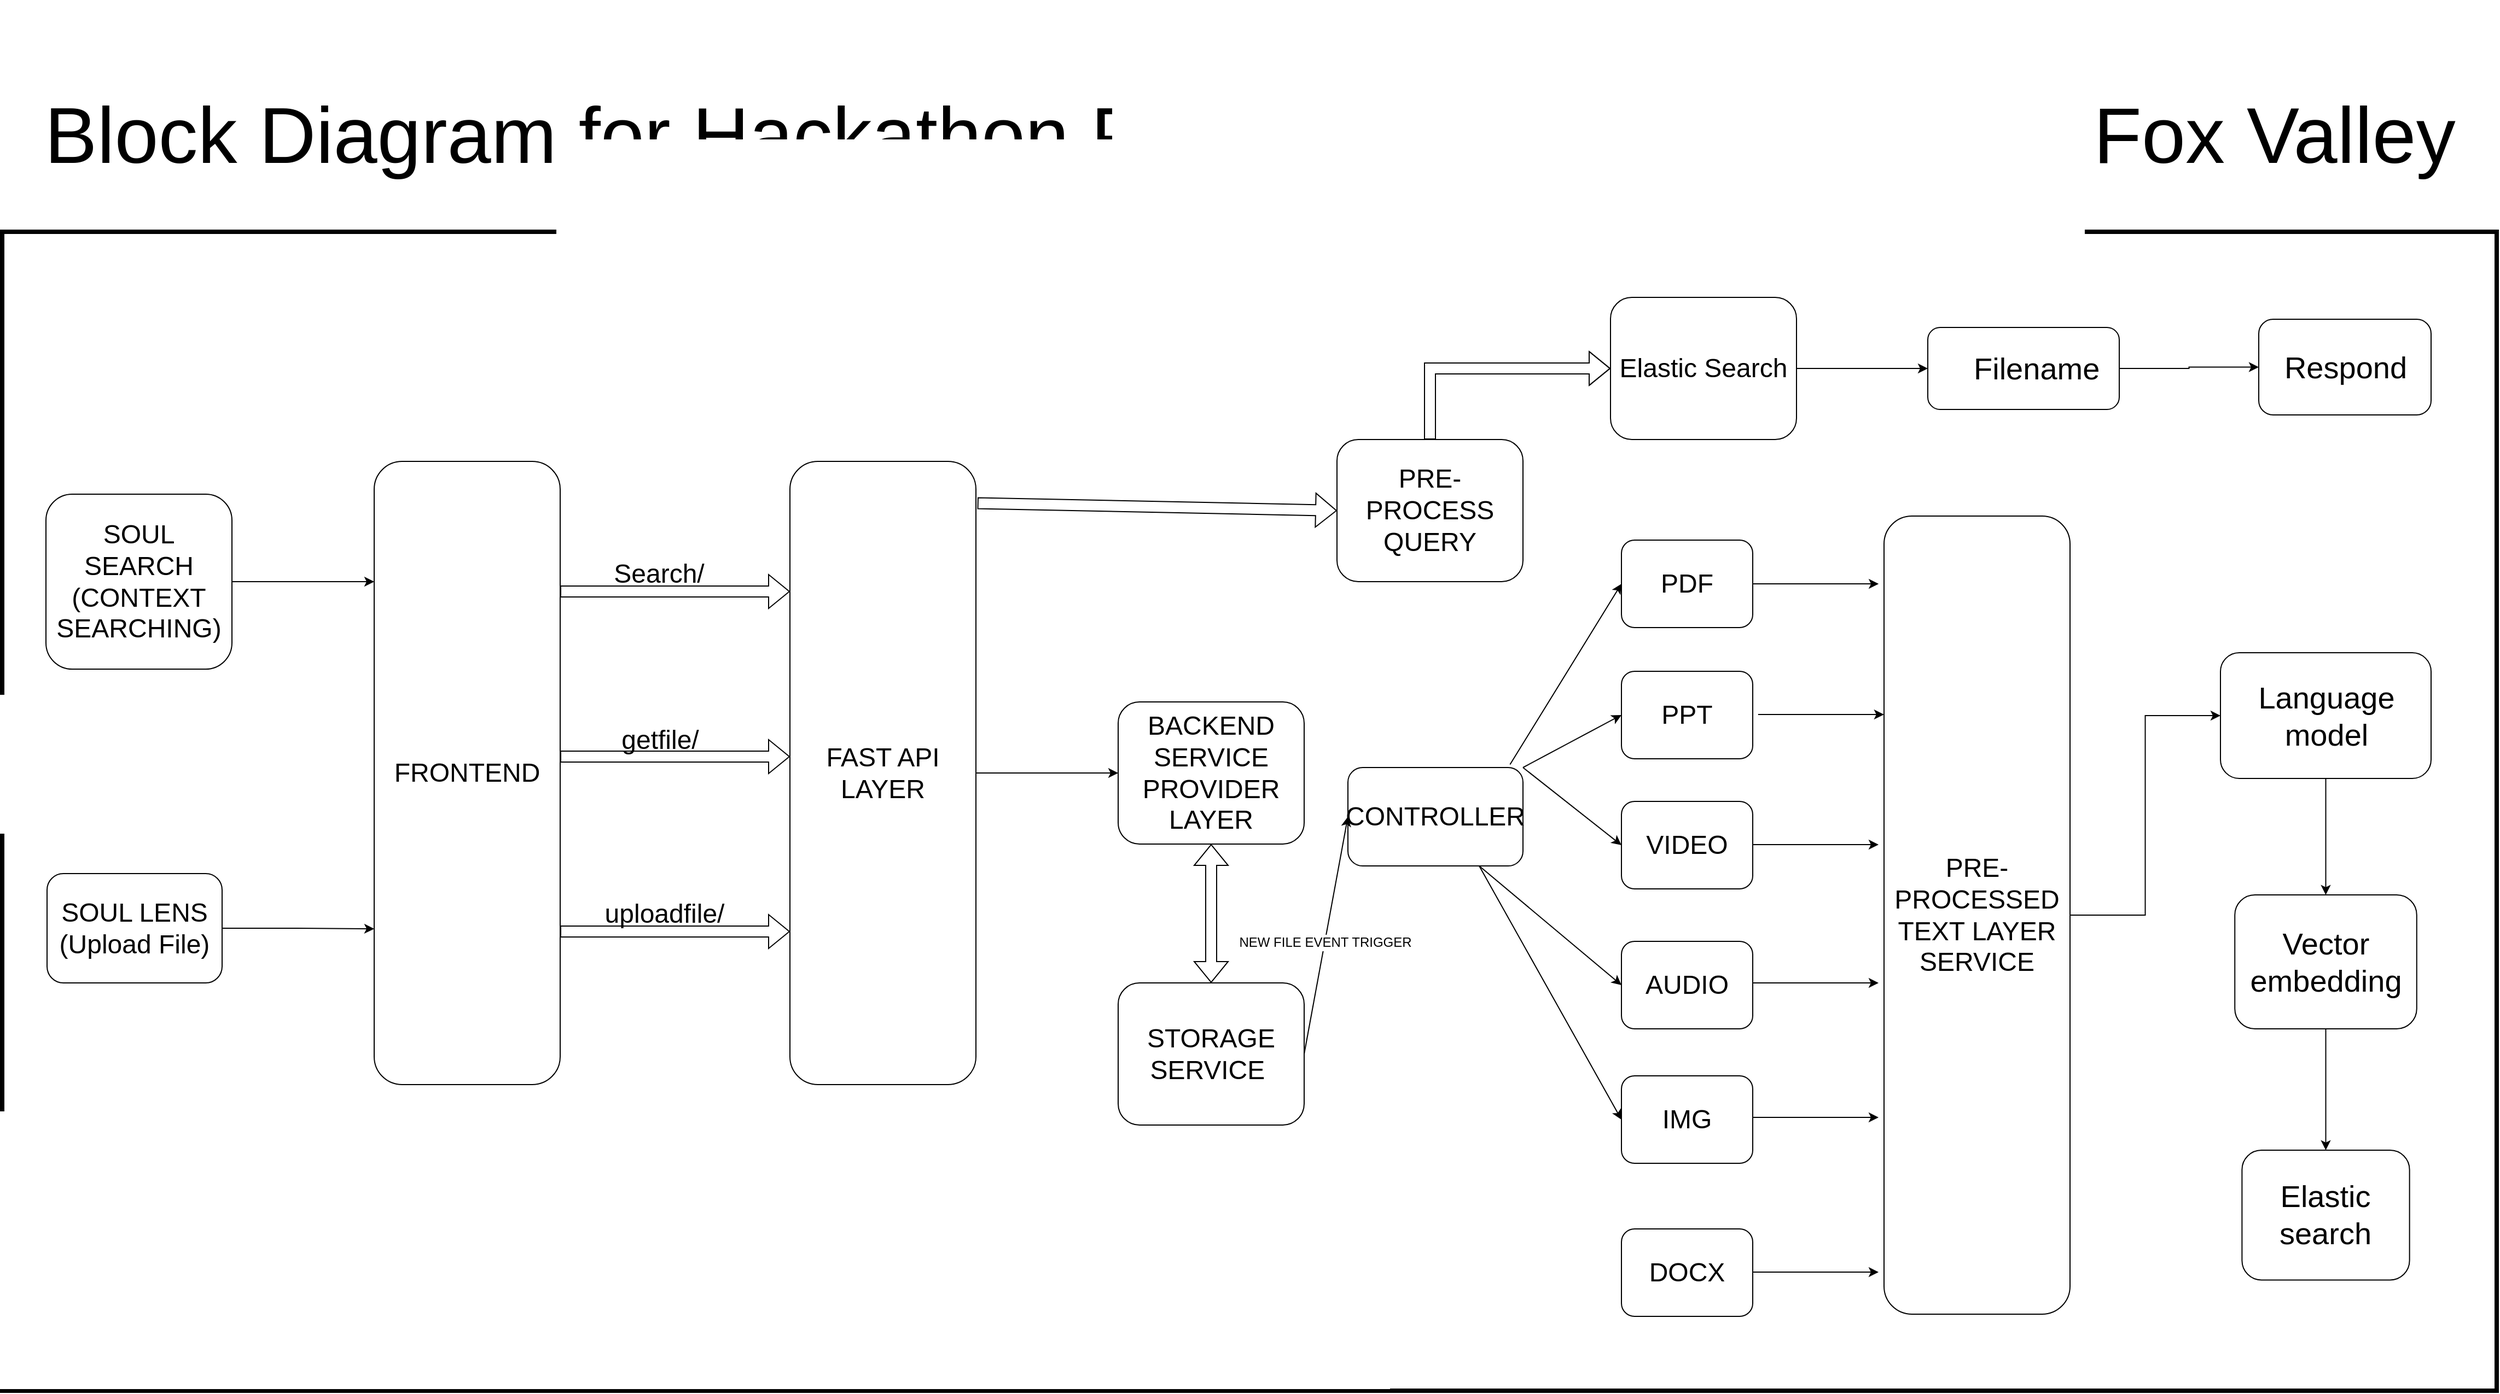 <mxfile version="22.0.4" type="github">
  <diagram id="C5RBs43oDa-KdzZeNtuy" name="Page-1">
    <mxGraphModel dx="4522" dy="2781" grid="1" gridSize="10" guides="1" tooltips="1" connect="1" arrows="1" fold="1" page="1" pageScale="1" pageWidth="827" pageHeight="1169" math="0" shadow="0">
      <root>
        <mxCell id="WIyWlLk6GJQsqaUBKTNV-0" />
        <mxCell id="WIyWlLk6GJQsqaUBKTNV-1" parent="WIyWlLk6GJQsqaUBKTNV-0" />
        <mxCell id="n_4jIyUV8x4lz0zzY2AS-61" value="" style="rounded=0;whiteSpace=wrap;html=1;labelBackgroundColor=none;fillColor=none;strokeWidth=4;" vertex="1" parent="WIyWlLk6GJQsqaUBKTNV-1">
          <mxGeometry x="-1140" y="-120" width="2280" height="1060" as="geometry" />
        </mxCell>
        <mxCell id="WIyWlLk6GJQsqaUBKTNV-3" value="&lt;font style=&quot;font-size: 24px;&quot;&gt;FRONTEND&lt;/font&gt;" style="rounded=1;whiteSpace=wrap;html=1;fontSize=12;glass=0;strokeWidth=1;shadow=0;" parent="WIyWlLk6GJQsqaUBKTNV-1" vertex="1">
          <mxGeometry x="-800" y="90" width="170" height="570" as="geometry" />
        </mxCell>
        <mxCell id="n_4jIyUV8x4lz0zzY2AS-1" value="&lt;font style=&quot;font-size: 24px;&quot;&gt;SOUL SEARCH&lt;br&gt;(CONTEXT SEARCHING)&lt;/font&gt;" style="rounded=1;whiteSpace=wrap;html=1;fontSize=12;glass=0;strokeWidth=1;shadow=0;" vertex="1" parent="WIyWlLk6GJQsqaUBKTNV-1">
          <mxGeometry x="-1100" y="120" width="170" height="160" as="geometry" />
        </mxCell>
        <mxCell id="n_4jIyUV8x4lz0zzY2AS-7" style="edgeStyle=orthogonalEdgeStyle;rounded=0;orthogonalLoop=1;jettySize=auto;html=1;entryX=0;entryY=0.75;entryDx=0;entryDy=0;" edge="1" parent="WIyWlLk6GJQsqaUBKTNV-1" source="n_4jIyUV8x4lz0zzY2AS-2" target="WIyWlLk6GJQsqaUBKTNV-3">
          <mxGeometry relative="1" as="geometry" />
        </mxCell>
        <mxCell id="n_4jIyUV8x4lz0zzY2AS-2" value="&lt;font style=&quot;font-size: 24px;&quot;&gt;SOUL LENS&lt;br&gt;(Upload File)&lt;/font&gt;" style="rounded=1;whiteSpace=wrap;html=1;fontSize=12;glass=0;strokeWidth=1;shadow=0;" vertex="1" parent="WIyWlLk6GJQsqaUBKTNV-1">
          <mxGeometry x="-1099" y="467" width="160" height="100" as="geometry" />
        </mxCell>
        <mxCell id="n_4jIyUV8x4lz0zzY2AS-5" style="edgeStyle=orthogonalEdgeStyle;rounded=0;orthogonalLoop=1;jettySize=auto;html=1;entryX=0;entryY=0.193;entryDx=0;entryDy=0;entryPerimeter=0;" edge="1" parent="WIyWlLk6GJQsqaUBKTNV-1" source="n_4jIyUV8x4lz0zzY2AS-1" target="WIyWlLk6GJQsqaUBKTNV-3">
          <mxGeometry relative="1" as="geometry" />
        </mxCell>
        <mxCell id="n_4jIyUV8x4lz0zzY2AS-16" style="edgeStyle=orthogonalEdgeStyle;rounded=0;orthogonalLoop=1;jettySize=auto;html=1;" edge="1" parent="WIyWlLk6GJQsqaUBKTNV-1" source="n_4jIyUV8x4lz0zzY2AS-8" target="n_4jIyUV8x4lz0zzY2AS-15">
          <mxGeometry relative="1" as="geometry" />
        </mxCell>
        <mxCell id="n_4jIyUV8x4lz0zzY2AS-8" value="&lt;font style=&quot;font-size: 24px;&quot;&gt;FAST API LAYER&lt;/font&gt;" style="rounded=1;whiteSpace=wrap;html=1;fontSize=12;glass=0;strokeWidth=1;shadow=0;" vertex="1" parent="WIyWlLk6GJQsqaUBKTNV-1">
          <mxGeometry x="-420" y="90" width="170" height="570" as="geometry" />
        </mxCell>
        <mxCell id="n_4jIyUV8x4lz0zzY2AS-9" value="" style="shape=flexArrow;endArrow=classic;html=1;rounded=0;exitX=1;exitY=0.25;exitDx=0;exitDy=0;entryX=0;entryY=0.25;entryDx=0;entryDy=0;" edge="1" parent="WIyWlLk6GJQsqaUBKTNV-1">
          <mxGeometry width="50" height="50" relative="1" as="geometry">
            <mxPoint x="-630" y="209" as="sourcePoint" />
            <mxPoint x="-420" y="209" as="targetPoint" />
          </mxGeometry>
        </mxCell>
        <mxCell id="n_4jIyUV8x4lz0zzY2AS-10" value="" style="shape=flexArrow;endArrow=classic;html=1;rounded=0;exitX=1;exitY=0.25;exitDx=0;exitDy=0;entryX=0;entryY=0.25;entryDx=0;entryDy=0;" edge="1" parent="WIyWlLk6GJQsqaUBKTNV-1">
          <mxGeometry width="50" height="50" relative="1" as="geometry">
            <mxPoint x="-630" y="360" as="sourcePoint" />
            <mxPoint x="-420" y="360" as="targetPoint" />
          </mxGeometry>
        </mxCell>
        <mxCell id="n_4jIyUV8x4lz0zzY2AS-11" value="" style="shape=flexArrow;endArrow=classic;html=1;rounded=0;exitX=1;exitY=0.25;exitDx=0;exitDy=0;entryX=0;entryY=0.25;entryDx=0;entryDy=0;" edge="1" parent="WIyWlLk6GJQsqaUBKTNV-1">
          <mxGeometry width="50" height="50" relative="1" as="geometry">
            <mxPoint x="-630" y="520" as="sourcePoint" />
            <mxPoint x="-420" y="520" as="targetPoint" />
          </mxGeometry>
        </mxCell>
        <mxCell id="n_4jIyUV8x4lz0zzY2AS-12" value="&lt;font style=&quot;font-size: 24px;&quot;&gt;Search/&lt;/font&gt;" style="text;html=1;align=center;verticalAlign=middle;resizable=0;points=[];autosize=1;strokeColor=none;fillColor=none;" vertex="1" parent="WIyWlLk6GJQsqaUBKTNV-1">
          <mxGeometry x="-595" y="173" width="110" height="40" as="geometry" />
        </mxCell>
        <mxCell id="n_4jIyUV8x4lz0zzY2AS-13" value="&lt;font style=&quot;font-size: 24px;&quot;&gt;getfile/&lt;/font&gt;" style="text;html=1;align=center;verticalAlign=middle;resizable=0;points=[];autosize=1;strokeColor=none;fillColor=none;" vertex="1" parent="WIyWlLk6GJQsqaUBKTNV-1">
          <mxGeometry x="-584" y="325" width="90" height="40" as="geometry" />
        </mxCell>
        <mxCell id="n_4jIyUV8x4lz0zzY2AS-14" value="&lt;font style=&quot;font-size: 24px;&quot;&gt;uploadfile/&lt;/font&gt;" style="text;html=1;align=center;verticalAlign=middle;resizable=0;points=[];autosize=1;strokeColor=none;fillColor=none;" vertex="1" parent="WIyWlLk6GJQsqaUBKTNV-1">
          <mxGeometry x="-600" y="484" width="130" height="40" as="geometry" />
        </mxCell>
        <mxCell id="n_4jIyUV8x4lz0zzY2AS-15" value="&lt;font style=&quot;font-size: 24px;&quot;&gt;BACKEND SERVICE PROVIDER LAYER&lt;/font&gt;" style="rounded=1;whiteSpace=wrap;html=1;fontSize=12;glass=0;strokeWidth=1;shadow=0;" vertex="1" parent="WIyWlLk6GJQsqaUBKTNV-1">
          <mxGeometry x="-120" y="310" width="170" height="130" as="geometry" />
        </mxCell>
        <mxCell id="n_4jIyUV8x4lz0zzY2AS-17" value="&lt;font style=&quot;font-size: 24px;&quot;&gt;STORAGE SERVICE&amp;nbsp;&lt;/font&gt;" style="rounded=1;whiteSpace=wrap;html=1;fontSize=12;glass=0;strokeWidth=1;shadow=0;" vertex="1" parent="WIyWlLk6GJQsqaUBKTNV-1">
          <mxGeometry x="-120" y="567" width="170" height="130" as="geometry" />
        </mxCell>
        <mxCell id="n_4jIyUV8x4lz0zzY2AS-18" value="&lt;font style=&quot;font-size: 24px;&quot;&gt;PRE-PROCESS QUERY&lt;/font&gt;" style="rounded=1;whiteSpace=wrap;html=1;fontSize=12;glass=0;strokeWidth=1;shadow=0;" vertex="1" parent="WIyWlLk6GJQsqaUBKTNV-1">
          <mxGeometry x="80" y="70" width="170" height="130" as="geometry" />
        </mxCell>
        <mxCell id="n_4jIyUV8x4lz0zzY2AS-19" value="&lt;font style=&quot;font-size: 24px;&quot;&gt;CONTROLLER&lt;/font&gt;" style="rounded=1;whiteSpace=wrap;html=1;fontSize=12;glass=0;strokeWidth=1;shadow=0;" vertex="1" parent="WIyWlLk6GJQsqaUBKTNV-1">
          <mxGeometry x="90" y="370" width="160" height="90" as="geometry" />
        </mxCell>
        <mxCell id="n_4jIyUV8x4lz0zzY2AS-54" value="" style="edgeStyle=orthogonalEdgeStyle;rounded=0;orthogonalLoop=1;jettySize=auto;html=1;" edge="1" parent="WIyWlLk6GJQsqaUBKTNV-1" source="n_4jIyUV8x4lz0zzY2AS-20" target="n_4jIyUV8x4lz0zzY2AS-53">
          <mxGeometry relative="1" as="geometry" />
        </mxCell>
        <mxCell id="n_4jIyUV8x4lz0zzY2AS-20" value="&lt;font style=&quot;font-size: 24px;&quot;&gt;PRE-PROCESSED TEXT LAYER SERVICE&lt;/font&gt;" style="rounded=1;whiteSpace=wrap;html=1;fontSize=12;glass=0;strokeWidth=1;shadow=0;" vertex="1" parent="WIyWlLk6GJQsqaUBKTNV-1">
          <mxGeometry x="580" y="140" width="170" height="730" as="geometry" />
        </mxCell>
        <mxCell id="n_4jIyUV8x4lz0zzY2AS-21" value="" style="shape=flexArrow;endArrow=classic;startArrow=classic;html=1;rounded=0;exitX=0.5;exitY=0;exitDx=0;exitDy=0;entryX=0.5;entryY=1;entryDx=0;entryDy=0;" edge="1" parent="WIyWlLk6GJQsqaUBKTNV-1" source="n_4jIyUV8x4lz0zzY2AS-17" target="n_4jIyUV8x4lz0zzY2AS-15">
          <mxGeometry width="100" height="100" relative="1" as="geometry">
            <mxPoint x="30" y="420" as="sourcePoint" />
            <mxPoint x="130" y="320" as="targetPoint" />
          </mxGeometry>
        </mxCell>
        <mxCell id="n_4jIyUV8x4lz0zzY2AS-22" value="" style="endArrow=classic;html=1;rounded=0;exitX=1;exitY=0.5;exitDx=0;exitDy=0;entryX=0;entryY=0.5;entryDx=0;entryDy=0;" edge="1" parent="WIyWlLk6GJQsqaUBKTNV-1" source="n_4jIyUV8x4lz0zzY2AS-17" target="n_4jIyUV8x4lz0zzY2AS-19">
          <mxGeometry width="50" height="50" relative="1" as="geometry">
            <mxPoint x="60" y="400" as="sourcePoint" />
            <mxPoint x="110" y="350" as="targetPoint" />
          </mxGeometry>
        </mxCell>
        <mxCell id="n_4jIyUV8x4lz0zzY2AS-23" value="&lt;font style=&quot;font-size: 12px;&quot;&gt;NEW FILE EVENT TRIGGER&lt;/font&gt;" style="edgeLabel;html=1;align=center;verticalAlign=middle;resizable=0;points=[];" vertex="1" connectable="0" parent="n_4jIyUV8x4lz0zzY2AS-22">
          <mxGeometry x="0.027" y="4" relative="1" as="geometry">
            <mxPoint x="2" y="10" as="offset" />
          </mxGeometry>
        </mxCell>
        <mxCell id="n_4jIyUV8x4lz0zzY2AS-24" style="edgeStyle=orthogonalEdgeStyle;rounded=0;orthogonalLoop=1;jettySize=auto;html=1;exitX=0.5;exitY=1;exitDx=0;exitDy=0;" edge="1" parent="WIyWlLk6GJQsqaUBKTNV-1" source="n_4jIyUV8x4lz0zzY2AS-19" target="n_4jIyUV8x4lz0zzY2AS-19">
          <mxGeometry relative="1" as="geometry" />
        </mxCell>
        <mxCell id="n_4jIyUV8x4lz0zzY2AS-25" value="&lt;font style=&quot;font-size: 24px;&quot;&gt;PDF&lt;/font&gt;" style="rounded=1;whiteSpace=wrap;html=1;fontSize=12;glass=0;strokeWidth=1;shadow=0;" vertex="1" parent="WIyWlLk6GJQsqaUBKTNV-1">
          <mxGeometry x="340" y="162" width="120" height="80" as="geometry" />
        </mxCell>
        <mxCell id="n_4jIyUV8x4lz0zzY2AS-26" value="&lt;font style=&quot;font-size: 24px;&quot;&gt;PPT&lt;/font&gt;" style="rounded=1;whiteSpace=wrap;html=1;fontSize=12;glass=0;strokeWidth=1;shadow=0;" vertex="1" parent="WIyWlLk6GJQsqaUBKTNV-1">
          <mxGeometry x="340" y="282" width="120" height="80" as="geometry" />
        </mxCell>
        <mxCell id="n_4jIyUV8x4lz0zzY2AS-27" value="&lt;font style=&quot;font-size: 24px;&quot;&gt;VIDEO&lt;/font&gt;" style="rounded=1;whiteSpace=wrap;html=1;fontSize=12;glass=0;strokeWidth=1;shadow=0;" vertex="1" parent="WIyWlLk6GJQsqaUBKTNV-1">
          <mxGeometry x="340" y="401" width="120" height="80" as="geometry" />
        </mxCell>
        <mxCell id="n_4jIyUV8x4lz0zzY2AS-28" value="&lt;font style=&quot;font-size: 24px;&quot;&gt;AUDIO&lt;/font&gt;" style="rounded=1;whiteSpace=wrap;html=1;fontSize=12;glass=0;strokeWidth=1;shadow=0;" vertex="1" parent="WIyWlLk6GJQsqaUBKTNV-1">
          <mxGeometry x="340" y="529" width="120" height="80" as="geometry" />
        </mxCell>
        <mxCell id="n_4jIyUV8x4lz0zzY2AS-29" value="&lt;font style=&quot;font-size: 24px;&quot;&gt;IMG&lt;/font&gt;" style="rounded=1;whiteSpace=wrap;html=1;fontSize=12;glass=0;strokeWidth=1;shadow=0;" vertex="1" parent="WIyWlLk6GJQsqaUBKTNV-1">
          <mxGeometry x="340" y="652" width="120" height="80" as="geometry" />
        </mxCell>
        <mxCell id="n_4jIyUV8x4lz0zzY2AS-30" value="&lt;font style=&quot;font-size: 24px;&quot;&gt;DOCX&lt;/font&gt;" style="rounded=1;whiteSpace=wrap;html=1;fontSize=12;glass=0;strokeWidth=1;shadow=0;" vertex="1" parent="WIyWlLk6GJQsqaUBKTNV-1">
          <mxGeometry x="340" y="792" width="120" height="80" as="geometry" />
        </mxCell>
        <mxCell id="n_4jIyUV8x4lz0zzY2AS-31" value="" style="endArrow=classic;html=1;rounded=0;entryX=-0.029;entryY=0.085;entryDx=0;entryDy=0;entryPerimeter=0;exitX=1;exitY=0.5;exitDx=0;exitDy=0;" edge="1" parent="WIyWlLk6GJQsqaUBKTNV-1" source="n_4jIyUV8x4lz0zzY2AS-25" target="n_4jIyUV8x4lz0zzY2AS-20">
          <mxGeometry width="50" height="50" relative="1" as="geometry">
            <mxPoint x="60" y="590" as="sourcePoint" />
            <mxPoint x="110" y="540" as="targetPoint" />
          </mxGeometry>
        </mxCell>
        <mxCell id="n_4jIyUV8x4lz0zzY2AS-32" value="" style="endArrow=classic;html=1;rounded=0;entryX=-0.029;entryY=0.085;entryDx=0;entryDy=0;entryPerimeter=0;exitX=1;exitY=0.5;exitDx=0;exitDy=0;" edge="1" parent="WIyWlLk6GJQsqaUBKTNV-1">
          <mxGeometry width="50" height="50" relative="1" as="geometry">
            <mxPoint x="464.93" y="321.5" as="sourcePoint" />
            <mxPoint x="579.93" y="321.5" as="targetPoint" />
          </mxGeometry>
        </mxCell>
        <mxCell id="n_4jIyUV8x4lz0zzY2AS-33" value="" style="endArrow=classic;html=1;rounded=0;entryX=-0.029;entryY=0.085;entryDx=0;entryDy=0;entryPerimeter=0;exitX=1;exitY=0.5;exitDx=0;exitDy=0;" edge="1" parent="WIyWlLk6GJQsqaUBKTNV-1">
          <mxGeometry width="50" height="50" relative="1" as="geometry">
            <mxPoint x="460" y="440.5" as="sourcePoint" />
            <mxPoint x="575" y="440.5" as="targetPoint" />
          </mxGeometry>
        </mxCell>
        <mxCell id="n_4jIyUV8x4lz0zzY2AS-34" value="" style="endArrow=classic;html=1;rounded=0;entryX=-0.029;entryY=0.085;entryDx=0;entryDy=0;entryPerimeter=0;exitX=1;exitY=0.5;exitDx=0;exitDy=0;" edge="1" parent="WIyWlLk6GJQsqaUBKTNV-1">
          <mxGeometry width="50" height="50" relative="1" as="geometry">
            <mxPoint x="460" y="567" as="sourcePoint" />
            <mxPoint x="575" y="567" as="targetPoint" />
          </mxGeometry>
        </mxCell>
        <mxCell id="n_4jIyUV8x4lz0zzY2AS-35" value="" style="endArrow=classic;html=1;rounded=0;entryX=-0.029;entryY=0.085;entryDx=0;entryDy=0;entryPerimeter=0;exitX=1;exitY=0.5;exitDx=0;exitDy=0;" edge="1" parent="WIyWlLk6GJQsqaUBKTNV-1">
          <mxGeometry width="50" height="50" relative="1" as="geometry">
            <mxPoint x="460" y="690" as="sourcePoint" />
            <mxPoint x="575" y="690" as="targetPoint" />
          </mxGeometry>
        </mxCell>
        <mxCell id="n_4jIyUV8x4lz0zzY2AS-36" value="" style="endArrow=classic;html=1;rounded=0;entryX=-0.029;entryY=0.085;entryDx=0;entryDy=0;entryPerimeter=0;exitX=1;exitY=0.5;exitDx=0;exitDy=0;" edge="1" parent="WIyWlLk6GJQsqaUBKTNV-1">
          <mxGeometry width="50" height="50" relative="1" as="geometry">
            <mxPoint x="460" y="831.5" as="sourcePoint" />
            <mxPoint x="575" y="831.5" as="targetPoint" />
          </mxGeometry>
        </mxCell>
        <mxCell id="n_4jIyUV8x4lz0zzY2AS-37" value="" style="endArrow=classic;html=1;rounded=0;entryX=0;entryY=0.5;entryDx=0;entryDy=0;exitX=0.926;exitY=-0.03;exitDx=0;exitDy=0;exitPerimeter=0;" edge="1" parent="WIyWlLk6GJQsqaUBKTNV-1" source="n_4jIyUV8x4lz0zzY2AS-19" target="n_4jIyUV8x4lz0zzY2AS-25">
          <mxGeometry width="50" height="50" relative="1" as="geometry">
            <mxPoint x="210" y="344.29" as="sourcePoint" />
            <mxPoint x="325" y="344.29" as="targetPoint" />
          </mxGeometry>
        </mxCell>
        <mxCell id="n_4jIyUV8x4lz0zzY2AS-38" value="" style="endArrow=classic;html=1;rounded=0;entryX=0;entryY=0.5;entryDx=0;entryDy=0;" edge="1" parent="WIyWlLk6GJQsqaUBKTNV-1" target="n_4jIyUV8x4lz0zzY2AS-26">
          <mxGeometry width="50" height="50" relative="1" as="geometry">
            <mxPoint x="250" y="370" as="sourcePoint" />
            <mxPoint x="340" y="320" as="targetPoint" />
          </mxGeometry>
        </mxCell>
        <mxCell id="n_4jIyUV8x4lz0zzY2AS-39" value="" style="endArrow=classic;html=1;rounded=0;entryX=0;entryY=0.5;entryDx=0;entryDy=0;exitX=1;exitY=0;exitDx=0;exitDy=0;" edge="1" parent="WIyWlLk6GJQsqaUBKTNV-1" source="n_4jIyUV8x4lz0zzY2AS-19" target="n_4jIyUV8x4lz0zzY2AS-27">
          <mxGeometry width="50" height="50" relative="1" as="geometry">
            <mxPoint x="220" y="428" as="sourcePoint" />
            <mxPoint x="340" y="370" as="targetPoint" />
          </mxGeometry>
        </mxCell>
        <mxCell id="n_4jIyUV8x4lz0zzY2AS-40" value="" style="endArrow=classic;html=1;rounded=0;entryX=0;entryY=0.5;entryDx=0;entryDy=0;exitX=0.75;exitY=1;exitDx=0;exitDy=0;" edge="1" parent="WIyWlLk6GJQsqaUBKTNV-1" source="n_4jIyUV8x4lz0zzY2AS-19" target="n_4jIyUV8x4lz0zzY2AS-28">
          <mxGeometry width="50" height="50" relative="1" as="geometry">
            <mxPoint x="240" y="467" as="sourcePoint" />
            <mxPoint x="330" y="508" as="targetPoint" />
          </mxGeometry>
        </mxCell>
        <mxCell id="n_4jIyUV8x4lz0zzY2AS-41" value="" style="endArrow=classic;html=1;rounded=0;exitX=0.75;exitY=1;exitDx=0;exitDy=0;entryX=0;entryY=0.5;entryDx=0;entryDy=0;" edge="1" parent="WIyWlLk6GJQsqaUBKTNV-1" source="n_4jIyUV8x4lz0zzY2AS-19" target="n_4jIyUV8x4lz0zzY2AS-29">
          <mxGeometry width="50" height="50" relative="1" as="geometry">
            <mxPoint x="220" y="540" as="sourcePoint" />
            <mxPoint x="310" y="581" as="targetPoint" />
          </mxGeometry>
        </mxCell>
        <mxCell id="n_4jIyUV8x4lz0zzY2AS-50" value="" style="edgeStyle=orthogonalEdgeStyle;rounded=0;orthogonalLoop=1;jettySize=auto;html=1;" edge="1" parent="WIyWlLk6GJQsqaUBKTNV-1" source="n_4jIyUV8x4lz0zzY2AS-44" target="n_4jIyUV8x4lz0zzY2AS-49">
          <mxGeometry relative="1" as="geometry" />
        </mxCell>
        <mxCell id="n_4jIyUV8x4lz0zzY2AS-44" value="&lt;font style=&quot;font-size: 24px;&quot;&gt;Elastic Search&lt;/font&gt;" style="rounded=1;whiteSpace=wrap;html=1;fontSize=12;glass=0;strokeWidth=1;shadow=0;" vertex="1" parent="WIyWlLk6GJQsqaUBKTNV-1">
          <mxGeometry x="330" y="-60" width="170" height="130" as="geometry" />
        </mxCell>
        <mxCell id="n_4jIyUV8x4lz0zzY2AS-45" value="" style="shape=flexArrow;endArrow=classic;html=1;rounded=0;entryX=0;entryY=0.5;entryDx=0;entryDy=0;exitX=1.008;exitY=0.067;exitDx=0;exitDy=0;exitPerimeter=0;" edge="1" parent="WIyWlLk6GJQsqaUBKTNV-1" source="n_4jIyUV8x4lz0zzY2AS-8" target="n_4jIyUV8x4lz0zzY2AS-18">
          <mxGeometry width="50" height="50" relative="1" as="geometry">
            <mxPoint x="30" y="540" as="sourcePoint" />
            <mxPoint x="80" y="490" as="targetPoint" />
          </mxGeometry>
        </mxCell>
        <mxCell id="n_4jIyUV8x4lz0zzY2AS-48" value="" style="shape=flexArrow;endArrow=classic;html=1;rounded=0;entryX=0;entryY=0.5;entryDx=0;entryDy=0;exitX=0.5;exitY=0;exitDx=0;exitDy=0;" edge="1" parent="WIyWlLk6GJQsqaUBKTNV-1" source="n_4jIyUV8x4lz0zzY2AS-18" target="n_4jIyUV8x4lz0zzY2AS-44">
          <mxGeometry width="50" height="50" relative="1" as="geometry">
            <mxPoint x="30" y="540" as="sourcePoint" />
            <mxPoint x="80" y="490" as="targetPoint" />
            <Array as="points">
              <mxPoint x="165" y="5" />
            </Array>
          </mxGeometry>
        </mxCell>
        <mxCell id="n_4jIyUV8x4lz0zzY2AS-52" value="" style="edgeStyle=orthogonalEdgeStyle;rounded=0;orthogonalLoop=1;jettySize=auto;html=1;" edge="1" parent="WIyWlLk6GJQsqaUBKTNV-1" source="n_4jIyUV8x4lz0zzY2AS-49" target="n_4jIyUV8x4lz0zzY2AS-51">
          <mxGeometry relative="1" as="geometry" />
        </mxCell>
        <mxCell id="n_4jIyUV8x4lz0zzY2AS-49" value="&lt;blockquote style=&quot;margin: 0 0 0 40px; border: none; padding: 0px;&quot;&gt;&lt;font style=&quot;font-size: 28px;&quot;&gt;Filename&lt;/font&gt;&lt;/blockquote&gt;" style="whiteSpace=wrap;html=1;rounded=1;glass=0;strokeWidth=1;shadow=0;align=left;" vertex="1" parent="WIyWlLk6GJQsqaUBKTNV-1">
          <mxGeometry x="620" y="-32.5" width="175" height="75" as="geometry" />
        </mxCell>
        <mxCell id="n_4jIyUV8x4lz0zzY2AS-51" value="Respond" style="whiteSpace=wrap;html=1;align=center;rounded=1;glass=0;strokeWidth=1;shadow=0;fontSize=28;" vertex="1" parent="WIyWlLk6GJQsqaUBKTNV-1">
          <mxGeometry x="922.5" y="-40" width="157.5" height="87.5" as="geometry" />
        </mxCell>
        <mxCell id="n_4jIyUV8x4lz0zzY2AS-56" value="" style="edgeStyle=orthogonalEdgeStyle;rounded=0;orthogonalLoop=1;jettySize=auto;html=1;" edge="1" parent="WIyWlLk6GJQsqaUBKTNV-1" source="n_4jIyUV8x4lz0zzY2AS-53" target="n_4jIyUV8x4lz0zzY2AS-55">
          <mxGeometry relative="1" as="geometry" />
        </mxCell>
        <mxCell id="n_4jIyUV8x4lz0zzY2AS-53" value="Language model" style="whiteSpace=wrap;html=1;rounded=1;glass=0;strokeWidth=1;shadow=0;fontSize=28;" vertex="1" parent="WIyWlLk6GJQsqaUBKTNV-1">
          <mxGeometry x="887.5" y="265" width="192.5" height="115" as="geometry" />
        </mxCell>
        <mxCell id="n_4jIyUV8x4lz0zzY2AS-58" value="" style="edgeStyle=orthogonalEdgeStyle;rounded=0;orthogonalLoop=1;jettySize=auto;html=1;" edge="1" parent="WIyWlLk6GJQsqaUBKTNV-1" source="n_4jIyUV8x4lz0zzY2AS-55" target="n_4jIyUV8x4lz0zzY2AS-57">
          <mxGeometry relative="1" as="geometry" />
        </mxCell>
        <mxCell id="n_4jIyUV8x4lz0zzY2AS-55" value="Vector embedding" style="whiteSpace=wrap;html=1;fontSize=28;rounded=1;glass=0;strokeWidth=1;shadow=0;" vertex="1" parent="WIyWlLk6GJQsqaUBKTNV-1">
          <mxGeometry x="900.63" y="486.5" width="166.25" height="122.5" as="geometry" />
        </mxCell>
        <mxCell id="n_4jIyUV8x4lz0zzY2AS-57" value="Elastic search" style="rounded=1;whiteSpace=wrap;html=1;fontSize=28;glass=0;strokeWidth=1;shadow=0;" vertex="1" parent="WIyWlLk6GJQsqaUBKTNV-1">
          <mxGeometry x="907.19" y="720" width="153.13" height="118.75" as="geometry" />
        </mxCell>
        <mxCell id="n_4jIyUV8x4lz0zzY2AS-60" value="&lt;font style=&quot;&quot;&gt;&lt;font style=&quot;font-size: 36px;&quot;&gt;&lt;br&gt;&lt;b id=&quot;docs-internal-guid-35cc28cf-7fff-33c0-494b-6eb4920cd560&quot; style=&quot;font-weight: normal;&quot;&gt;&lt;h1 style=&quot;line-height:1.38;margin-top:20pt;margin-bottom:6pt;&quot; dir=&quot;ltr&quot;&gt;&lt;span style=&quot;font-family: Arial, sans-serif; color: rgb(0, 0, 0); background-color: transparent; font-weight: 400; font-style: normal; font-variant: normal; text-decoration: none; vertical-align: baseline;&quot;&gt;Block Diagram for Hackathon Preservation Partners of the Fox Valley&lt;/span&gt;&lt;/h1&gt;&lt;/b&gt;&lt;/font&gt;&lt;br&gt;&lt;/font&gt;" style="text;html=1;align=center;verticalAlign=middle;resizable=0;points=[];autosize=1;strokeColor=none;fillColor=none;" vertex="1" parent="WIyWlLk6GJQsqaUBKTNV-1">
          <mxGeometry x="-1115" y="-332" width="2230" height="230" as="geometry" />
        </mxCell>
      </root>
    </mxGraphModel>
  </diagram>
</mxfile>
